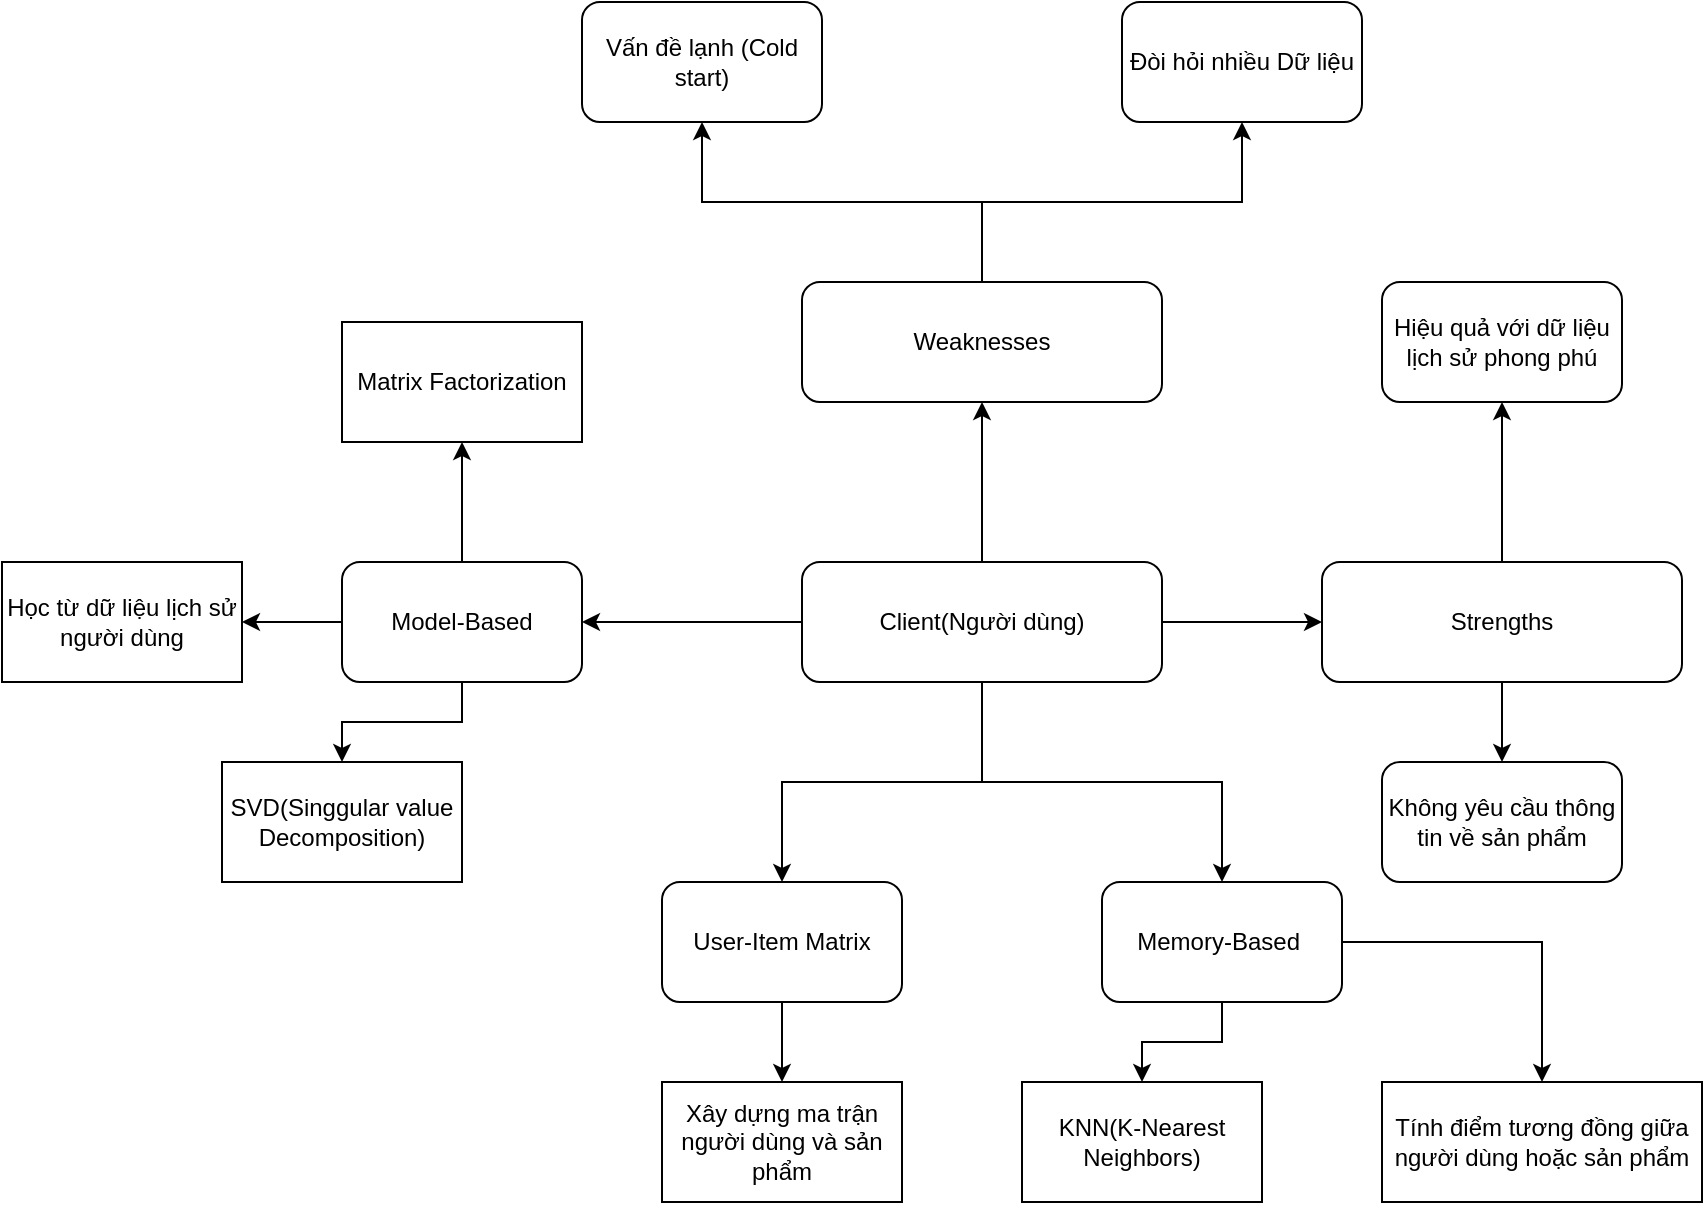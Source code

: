 <mxfile version="24.7.14">
  <diagram id="C5RBs43oDa-KdzZeNtuy" name="Page-1">
    <mxGraphModel dx="2381" dy="1954" grid="1" gridSize="10" guides="1" tooltips="1" connect="1" arrows="1" fold="1" page="1" pageScale="1" pageWidth="827" pageHeight="1169" math="0" shadow="0">
      <root>
        <mxCell id="WIyWlLk6GJQsqaUBKTNV-0" />
        <mxCell id="WIyWlLk6GJQsqaUBKTNV-1" parent="WIyWlLk6GJQsqaUBKTNV-0" />
        <mxCell id="DVn4Nkv9jr0RJya4vz0k-36" style="edgeStyle=orthogonalEdgeStyle;rounded=0;orthogonalLoop=1;jettySize=auto;html=1;" edge="1" parent="WIyWlLk6GJQsqaUBKTNV-1" source="WIyWlLk6GJQsqaUBKTNV-3" target="DVn4Nkv9jr0RJya4vz0k-37">
          <mxGeometry relative="1" as="geometry">
            <mxPoint x="110" y="390.0" as="targetPoint" />
          </mxGeometry>
        </mxCell>
        <mxCell id="DVn4Nkv9jr0RJya4vz0k-39" value="" style="edgeStyle=orthogonalEdgeStyle;rounded=0;orthogonalLoop=1;jettySize=auto;html=1;" edge="1" parent="WIyWlLk6GJQsqaUBKTNV-1" source="WIyWlLk6GJQsqaUBKTNV-3" target="DVn4Nkv9jr0RJya4vz0k-38">
          <mxGeometry relative="1" as="geometry" />
        </mxCell>
        <mxCell id="DVn4Nkv9jr0RJya4vz0k-41" value="" style="edgeStyle=orthogonalEdgeStyle;rounded=0;orthogonalLoop=1;jettySize=auto;html=1;" edge="1" parent="WIyWlLk6GJQsqaUBKTNV-1" source="WIyWlLk6GJQsqaUBKTNV-3" target="DVn4Nkv9jr0RJya4vz0k-40">
          <mxGeometry relative="1" as="geometry" />
        </mxCell>
        <mxCell id="DVn4Nkv9jr0RJya4vz0k-43" value="" style="edgeStyle=orthogonalEdgeStyle;rounded=0;orthogonalLoop=1;jettySize=auto;html=1;" edge="1" parent="WIyWlLk6GJQsqaUBKTNV-1" source="WIyWlLk6GJQsqaUBKTNV-3" target="DVn4Nkv9jr0RJya4vz0k-42">
          <mxGeometry relative="1" as="geometry" />
        </mxCell>
        <mxCell id="DVn4Nkv9jr0RJya4vz0k-45" style="edgeStyle=orthogonalEdgeStyle;rounded=0;orthogonalLoop=1;jettySize=auto;html=1;" edge="1" parent="WIyWlLk6GJQsqaUBKTNV-1" source="WIyWlLk6GJQsqaUBKTNV-3" target="DVn4Nkv9jr0RJya4vz0k-46">
          <mxGeometry relative="1" as="geometry">
            <mxPoint x="200" y="410.0" as="targetPoint" />
          </mxGeometry>
        </mxCell>
        <mxCell id="WIyWlLk6GJQsqaUBKTNV-3" value="Client(Người dùng)" style="rounded=1;whiteSpace=wrap;html=1;fontSize=12;glass=0;strokeWidth=1;shadow=0;" parent="WIyWlLk6GJQsqaUBKTNV-1" vertex="1">
          <mxGeometry x="20" y="250" width="180" height="60" as="geometry" />
        </mxCell>
        <mxCell id="DVn4Nkv9jr0RJya4vz0k-47" style="edgeStyle=orthogonalEdgeStyle;rounded=0;orthogonalLoop=1;jettySize=auto;html=1;" edge="1" parent="WIyWlLk6GJQsqaUBKTNV-1" source="DVn4Nkv9jr0RJya4vz0k-37" target="DVn4Nkv9jr0RJya4vz0k-48">
          <mxGeometry relative="1" as="geometry">
            <mxPoint x="30" y="540" as="targetPoint" />
          </mxGeometry>
        </mxCell>
        <mxCell id="DVn4Nkv9jr0RJya4vz0k-37" value="User-Item Matrix" style="rounded=1;whiteSpace=wrap;html=1;" vertex="1" parent="WIyWlLk6GJQsqaUBKTNV-1">
          <mxGeometry x="-50" y="410.0" width="120" height="60" as="geometry" />
        </mxCell>
        <mxCell id="DVn4Nkv9jr0RJya4vz0k-67" value="" style="edgeStyle=orthogonalEdgeStyle;rounded=0;orthogonalLoop=1;jettySize=auto;html=1;" edge="1" parent="WIyWlLk6GJQsqaUBKTNV-1" source="DVn4Nkv9jr0RJya4vz0k-38" target="DVn4Nkv9jr0RJya4vz0k-66">
          <mxGeometry relative="1" as="geometry" />
        </mxCell>
        <mxCell id="DVn4Nkv9jr0RJya4vz0k-68" style="edgeStyle=orthogonalEdgeStyle;rounded=0;orthogonalLoop=1;jettySize=auto;html=1;" edge="1" parent="WIyWlLk6GJQsqaUBKTNV-1" source="DVn4Nkv9jr0RJya4vz0k-38" target="DVn4Nkv9jr0RJya4vz0k-69">
          <mxGeometry relative="1" as="geometry">
            <mxPoint x="210" as="targetPoint" />
          </mxGeometry>
        </mxCell>
        <mxCell id="DVn4Nkv9jr0RJya4vz0k-38" value="Weaknesses" style="rounded=1;whiteSpace=wrap;html=1;fontSize=12;glass=0;strokeWidth=1;shadow=0;" vertex="1" parent="WIyWlLk6GJQsqaUBKTNV-1">
          <mxGeometry x="20" y="110" width="180" height="60" as="geometry" />
        </mxCell>
        <mxCell id="DVn4Nkv9jr0RJya4vz0k-63" value="" style="edgeStyle=orthogonalEdgeStyle;rounded=0;orthogonalLoop=1;jettySize=auto;html=1;" edge="1" parent="WIyWlLk6GJQsqaUBKTNV-1" source="DVn4Nkv9jr0RJya4vz0k-40" target="DVn4Nkv9jr0RJya4vz0k-62">
          <mxGeometry relative="1" as="geometry" />
        </mxCell>
        <mxCell id="DVn4Nkv9jr0RJya4vz0k-65" value="" style="edgeStyle=orthogonalEdgeStyle;rounded=0;orthogonalLoop=1;jettySize=auto;html=1;" edge="1" parent="WIyWlLk6GJQsqaUBKTNV-1" source="DVn4Nkv9jr0RJya4vz0k-40" target="DVn4Nkv9jr0RJya4vz0k-64">
          <mxGeometry relative="1" as="geometry" />
        </mxCell>
        <mxCell id="DVn4Nkv9jr0RJya4vz0k-40" value="Strengths" style="rounded=1;whiteSpace=wrap;html=1;fontSize=12;glass=0;strokeWidth=1;shadow=0;" vertex="1" parent="WIyWlLk6GJQsqaUBKTNV-1">
          <mxGeometry x="280" y="250" width="180" height="60" as="geometry" />
        </mxCell>
        <mxCell id="DVn4Nkv9jr0RJya4vz0k-55" style="edgeStyle=orthogonalEdgeStyle;rounded=0;orthogonalLoop=1;jettySize=auto;html=1;" edge="1" parent="WIyWlLk6GJQsqaUBKTNV-1" source="DVn4Nkv9jr0RJya4vz0k-42" target="DVn4Nkv9jr0RJya4vz0k-56">
          <mxGeometry relative="1" as="geometry">
            <mxPoint x="-190" y="360" as="targetPoint" />
          </mxGeometry>
        </mxCell>
        <mxCell id="DVn4Nkv9jr0RJya4vz0k-57" style="edgeStyle=orthogonalEdgeStyle;rounded=0;orthogonalLoop=1;jettySize=auto;html=1;" edge="1" parent="WIyWlLk6GJQsqaUBKTNV-1" source="DVn4Nkv9jr0RJya4vz0k-42" target="DVn4Nkv9jr0RJya4vz0k-58">
          <mxGeometry relative="1" as="geometry">
            <mxPoint x="-150" y="210" as="targetPoint" />
          </mxGeometry>
        </mxCell>
        <mxCell id="DVn4Nkv9jr0RJya4vz0k-60" value="" style="edgeStyle=orthogonalEdgeStyle;rounded=0;orthogonalLoop=1;jettySize=auto;html=1;" edge="1" parent="WIyWlLk6GJQsqaUBKTNV-1" source="DVn4Nkv9jr0RJya4vz0k-42" target="DVn4Nkv9jr0RJya4vz0k-59">
          <mxGeometry relative="1" as="geometry" />
        </mxCell>
        <mxCell id="DVn4Nkv9jr0RJya4vz0k-42" value="Model-Based" style="whiteSpace=wrap;html=1;rounded=1;glass=0;strokeWidth=1;shadow=0;" vertex="1" parent="WIyWlLk6GJQsqaUBKTNV-1">
          <mxGeometry x="-210" y="250" width="120" height="60" as="geometry" />
        </mxCell>
        <mxCell id="DVn4Nkv9jr0RJya4vz0k-50" value="" style="edgeStyle=orthogonalEdgeStyle;rounded=0;orthogonalLoop=1;jettySize=auto;html=1;" edge="1" parent="WIyWlLk6GJQsqaUBKTNV-1" source="DVn4Nkv9jr0RJya4vz0k-46" target="DVn4Nkv9jr0RJya4vz0k-49">
          <mxGeometry relative="1" as="geometry" />
        </mxCell>
        <mxCell id="DVn4Nkv9jr0RJya4vz0k-51" style="edgeStyle=orthogonalEdgeStyle;rounded=0;orthogonalLoop=1;jettySize=auto;html=1;" edge="1" parent="WIyWlLk6GJQsqaUBKTNV-1" source="DVn4Nkv9jr0RJya4vz0k-46" target="DVn4Nkv9jr0RJya4vz0k-52">
          <mxGeometry relative="1" as="geometry">
            <mxPoint x="290" y="510" as="targetPoint" />
          </mxGeometry>
        </mxCell>
        <mxCell id="DVn4Nkv9jr0RJya4vz0k-46" value="Memory-Based&amp;nbsp;" style="rounded=1;whiteSpace=wrap;html=1;" vertex="1" parent="WIyWlLk6GJQsqaUBKTNV-1">
          <mxGeometry x="170" y="410.0" width="120" height="60" as="geometry" />
        </mxCell>
        <mxCell id="DVn4Nkv9jr0RJya4vz0k-48" value="Xây dựng ma trận người dùng và sản phẩm" style="rounded=0;whiteSpace=wrap;html=1;" vertex="1" parent="WIyWlLk6GJQsqaUBKTNV-1">
          <mxGeometry x="-50" y="510" width="120" height="60" as="geometry" />
        </mxCell>
        <mxCell id="DVn4Nkv9jr0RJya4vz0k-49" value="KNN(K-Nearest Neighbors)" style="rounded=1;whiteSpace=wrap;html=1;arcSize=0;" vertex="1" parent="WIyWlLk6GJQsqaUBKTNV-1">
          <mxGeometry x="130" y="510.0" width="120" height="60" as="geometry" />
        </mxCell>
        <mxCell id="DVn4Nkv9jr0RJya4vz0k-52" value="Tính điểm tương đồng giữa người dùng hoặc sản phẩm" style="rounded=0;whiteSpace=wrap;html=1;" vertex="1" parent="WIyWlLk6GJQsqaUBKTNV-1">
          <mxGeometry x="310" y="510" width="160" height="60" as="geometry" />
        </mxCell>
        <mxCell id="DVn4Nkv9jr0RJya4vz0k-56" value="SVD(Singgular value Decomposition)" style="rounded=0;whiteSpace=wrap;html=1;" vertex="1" parent="WIyWlLk6GJQsqaUBKTNV-1">
          <mxGeometry x="-270" y="350" width="120" height="60" as="geometry" />
        </mxCell>
        <mxCell id="DVn4Nkv9jr0RJya4vz0k-58" value="Matrix Factorization" style="rounded=0;whiteSpace=wrap;html=1;" vertex="1" parent="WIyWlLk6GJQsqaUBKTNV-1">
          <mxGeometry x="-210" y="130" width="120" height="60" as="geometry" />
        </mxCell>
        <mxCell id="DVn4Nkv9jr0RJya4vz0k-59" value="Học từ dữ liệu lịch sử người dùng" style="whiteSpace=wrap;html=1;rounded=1;glass=0;strokeWidth=1;shadow=0;arcSize=0;" vertex="1" parent="WIyWlLk6GJQsqaUBKTNV-1">
          <mxGeometry x="-380" y="250" width="120" height="60" as="geometry" />
        </mxCell>
        <mxCell id="DVn4Nkv9jr0RJya4vz0k-62" value="Không yêu cầu thông tin về sản phẩm" style="whiteSpace=wrap;html=1;rounded=1;glass=0;strokeWidth=1;shadow=0;" vertex="1" parent="WIyWlLk6GJQsqaUBKTNV-1">
          <mxGeometry x="310" y="350" width="120" height="60" as="geometry" />
        </mxCell>
        <mxCell id="DVn4Nkv9jr0RJya4vz0k-64" value="Hiệu quả với dữ liệu lịch sử phong phú" style="whiteSpace=wrap;html=1;rounded=1;glass=0;strokeWidth=1;shadow=0;" vertex="1" parent="WIyWlLk6GJQsqaUBKTNV-1">
          <mxGeometry x="310" y="110" width="120" height="60" as="geometry" />
        </mxCell>
        <mxCell id="DVn4Nkv9jr0RJya4vz0k-66" value="Vấn đề lạnh (Cold start)" style="whiteSpace=wrap;html=1;rounded=1;glass=0;strokeWidth=1;shadow=0;" vertex="1" parent="WIyWlLk6GJQsqaUBKTNV-1">
          <mxGeometry x="-90" y="-30" width="120" height="60" as="geometry" />
        </mxCell>
        <mxCell id="DVn4Nkv9jr0RJya4vz0k-69" value="Đòi hỏi nhiều Dữ liệu" style="rounded=1;whiteSpace=wrap;html=1;" vertex="1" parent="WIyWlLk6GJQsqaUBKTNV-1">
          <mxGeometry x="180" y="-30" width="120" height="60" as="geometry" />
        </mxCell>
      </root>
    </mxGraphModel>
  </diagram>
</mxfile>
